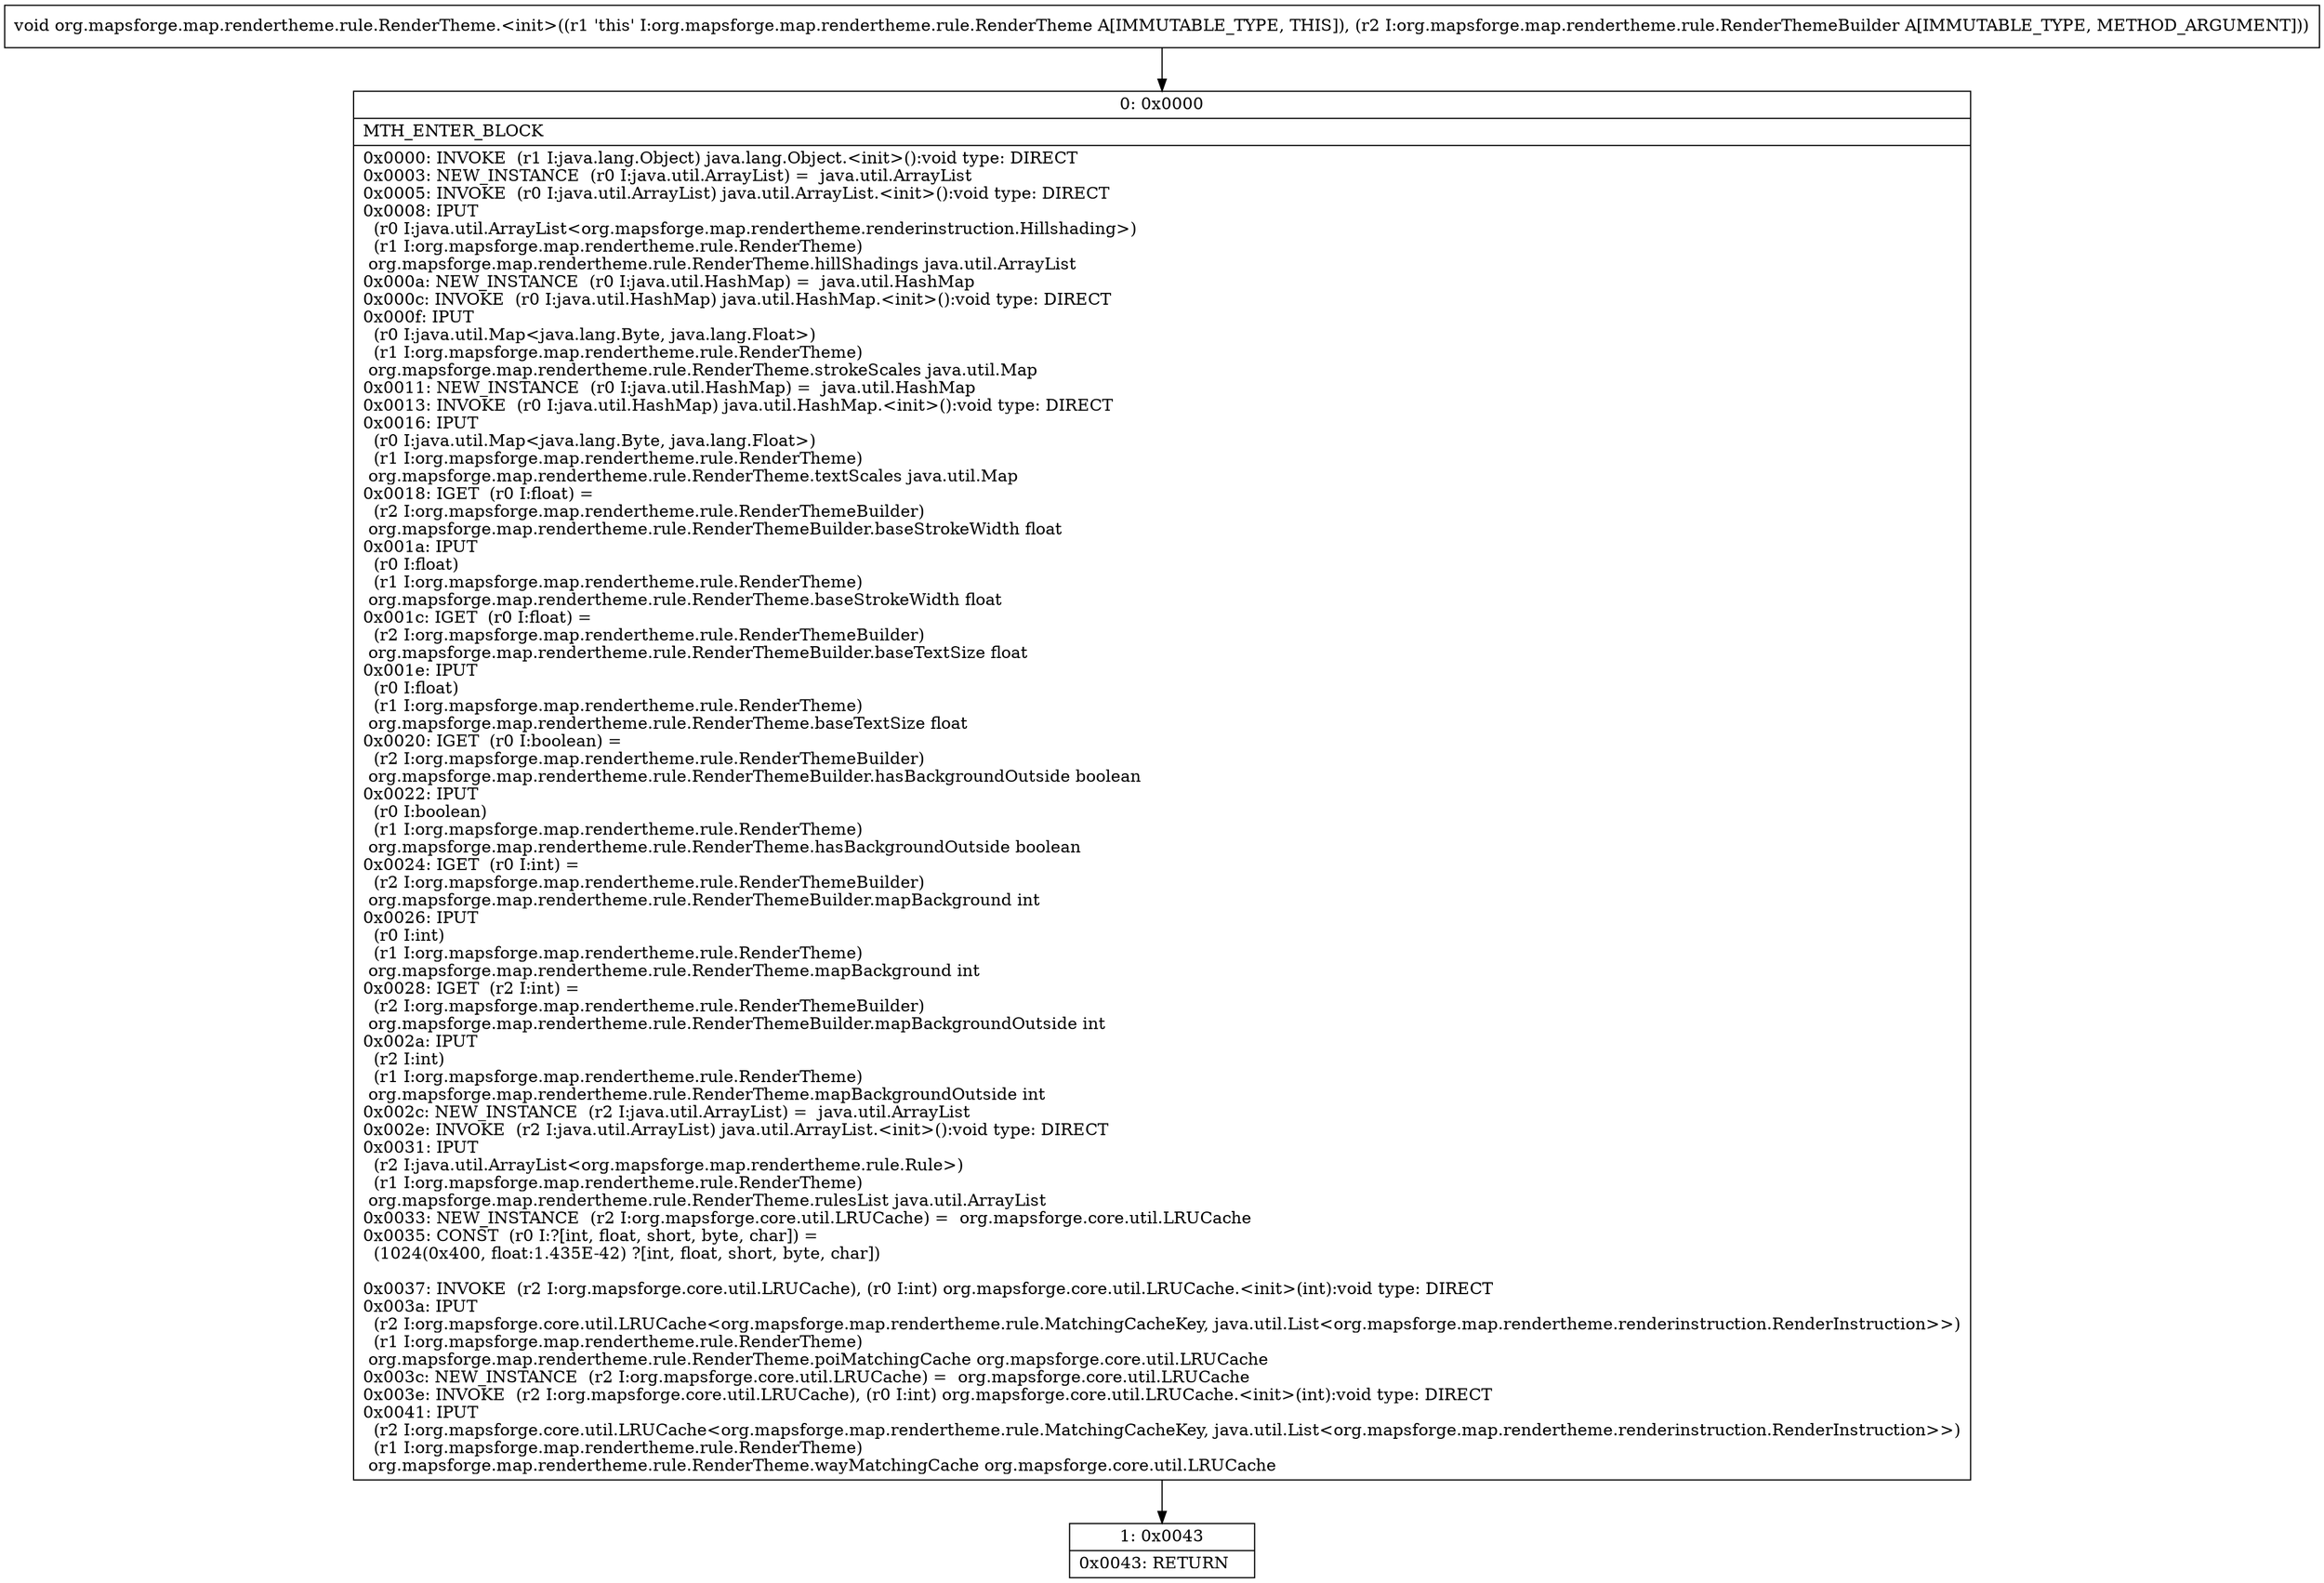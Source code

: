 digraph "CFG fororg.mapsforge.map.rendertheme.rule.RenderTheme.\<init\>(Lorg\/mapsforge\/map\/rendertheme\/rule\/RenderThemeBuilder;)V" {
Node_0 [shape=record,label="{0\:\ 0x0000|MTH_ENTER_BLOCK\l|0x0000: INVOKE  (r1 I:java.lang.Object) java.lang.Object.\<init\>():void type: DIRECT \l0x0003: NEW_INSTANCE  (r0 I:java.util.ArrayList) =  java.util.ArrayList \l0x0005: INVOKE  (r0 I:java.util.ArrayList) java.util.ArrayList.\<init\>():void type: DIRECT \l0x0008: IPUT  \l  (r0 I:java.util.ArrayList\<org.mapsforge.map.rendertheme.renderinstruction.Hillshading\>)\l  (r1 I:org.mapsforge.map.rendertheme.rule.RenderTheme)\l org.mapsforge.map.rendertheme.rule.RenderTheme.hillShadings java.util.ArrayList \l0x000a: NEW_INSTANCE  (r0 I:java.util.HashMap) =  java.util.HashMap \l0x000c: INVOKE  (r0 I:java.util.HashMap) java.util.HashMap.\<init\>():void type: DIRECT \l0x000f: IPUT  \l  (r0 I:java.util.Map\<java.lang.Byte, java.lang.Float\>)\l  (r1 I:org.mapsforge.map.rendertheme.rule.RenderTheme)\l org.mapsforge.map.rendertheme.rule.RenderTheme.strokeScales java.util.Map \l0x0011: NEW_INSTANCE  (r0 I:java.util.HashMap) =  java.util.HashMap \l0x0013: INVOKE  (r0 I:java.util.HashMap) java.util.HashMap.\<init\>():void type: DIRECT \l0x0016: IPUT  \l  (r0 I:java.util.Map\<java.lang.Byte, java.lang.Float\>)\l  (r1 I:org.mapsforge.map.rendertheme.rule.RenderTheme)\l org.mapsforge.map.rendertheme.rule.RenderTheme.textScales java.util.Map \l0x0018: IGET  (r0 I:float) = \l  (r2 I:org.mapsforge.map.rendertheme.rule.RenderThemeBuilder)\l org.mapsforge.map.rendertheme.rule.RenderThemeBuilder.baseStrokeWidth float \l0x001a: IPUT  \l  (r0 I:float)\l  (r1 I:org.mapsforge.map.rendertheme.rule.RenderTheme)\l org.mapsforge.map.rendertheme.rule.RenderTheme.baseStrokeWidth float \l0x001c: IGET  (r0 I:float) = \l  (r2 I:org.mapsforge.map.rendertheme.rule.RenderThemeBuilder)\l org.mapsforge.map.rendertheme.rule.RenderThemeBuilder.baseTextSize float \l0x001e: IPUT  \l  (r0 I:float)\l  (r1 I:org.mapsforge.map.rendertheme.rule.RenderTheme)\l org.mapsforge.map.rendertheme.rule.RenderTheme.baseTextSize float \l0x0020: IGET  (r0 I:boolean) = \l  (r2 I:org.mapsforge.map.rendertheme.rule.RenderThemeBuilder)\l org.mapsforge.map.rendertheme.rule.RenderThemeBuilder.hasBackgroundOutside boolean \l0x0022: IPUT  \l  (r0 I:boolean)\l  (r1 I:org.mapsforge.map.rendertheme.rule.RenderTheme)\l org.mapsforge.map.rendertheme.rule.RenderTheme.hasBackgroundOutside boolean \l0x0024: IGET  (r0 I:int) = \l  (r2 I:org.mapsforge.map.rendertheme.rule.RenderThemeBuilder)\l org.mapsforge.map.rendertheme.rule.RenderThemeBuilder.mapBackground int \l0x0026: IPUT  \l  (r0 I:int)\l  (r1 I:org.mapsforge.map.rendertheme.rule.RenderTheme)\l org.mapsforge.map.rendertheme.rule.RenderTheme.mapBackground int \l0x0028: IGET  (r2 I:int) = \l  (r2 I:org.mapsforge.map.rendertheme.rule.RenderThemeBuilder)\l org.mapsforge.map.rendertheme.rule.RenderThemeBuilder.mapBackgroundOutside int \l0x002a: IPUT  \l  (r2 I:int)\l  (r1 I:org.mapsforge.map.rendertheme.rule.RenderTheme)\l org.mapsforge.map.rendertheme.rule.RenderTheme.mapBackgroundOutside int \l0x002c: NEW_INSTANCE  (r2 I:java.util.ArrayList) =  java.util.ArrayList \l0x002e: INVOKE  (r2 I:java.util.ArrayList) java.util.ArrayList.\<init\>():void type: DIRECT \l0x0031: IPUT  \l  (r2 I:java.util.ArrayList\<org.mapsforge.map.rendertheme.rule.Rule\>)\l  (r1 I:org.mapsforge.map.rendertheme.rule.RenderTheme)\l org.mapsforge.map.rendertheme.rule.RenderTheme.rulesList java.util.ArrayList \l0x0033: NEW_INSTANCE  (r2 I:org.mapsforge.core.util.LRUCache) =  org.mapsforge.core.util.LRUCache \l0x0035: CONST  (r0 I:?[int, float, short, byte, char]) = \l  (1024(0x400, float:1.435E\-42) ?[int, float, short, byte, char])\l \l0x0037: INVOKE  (r2 I:org.mapsforge.core.util.LRUCache), (r0 I:int) org.mapsforge.core.util.LRUCache.\<init\>(int):void type: DIRECT \l0x003a: IPUT  \l  (r2 I:org.mapsforge.core.util.LRUCache\<org.mapsforge.map.rendertheme.rule.MatchingCacheKey, java.util.List\<org.mapsforge.map.rendertheme.renderinstruction.RenderInstruction\>\>)\l  (r1 I:org.mapsforge.map.rendertheme.rule.RenderTheme)\l org.mapsforge.map.rendertheme.rule.RenderTheme.poiMatchingCache org.mapsforge.core.util.LRUCache \l0x003c: NEW_INSTANCE  (r2 I:org.mapsforge.core.util.LRUCache) =  org.mapsforge.core.util.LRUCache \l0x003e: INVOKE  (r2 I:org.mapsforge.core.util.LRUCache), (r0 I:int) org.mapsforge.core.util.LRUCache.\<init\>(int):void type: DIRECT \l0x0041: IPUT  \l  (r2 I:org.mapsforge.core.util.LRUCache\<org.mapsforge.map.rendertheme.rule.MatchingCacheKey, java.util.List\<org.mapsforge.map.rendertheme.renderinstruction.RenderInstruction\>\>)\l  (r1 I:org.mapsforge.map.rendertheme.rule.RenderTheme)\l org.mapsforge.map.rendertheme.rule.RenderTheme.wayMatchingCache org.mapsforge.core.util.LRUCache \l}"];
Node_1 [shape=record,label="{1\:\ 0x0043|0x0043: RETURN   \l}"];
MethodNode[shape=record,label="{void org.mapsforge.map.rendertheme.rule.RenderTheme.\<init\>((r1 'this' I:org.mapsforge.map.rendertheme.rule.RenderTheme A[IMMUTABLE_TYPE, THIS]), (r2 I:org.mapsforge.map.rendertheme.rule.RenderThemeBuilder A[IMMUTABLE_TYPE, METHOD_ARGUMENT])) }"];
MethodNode -> Node_0;
Node_0 -> Node_1;
}

